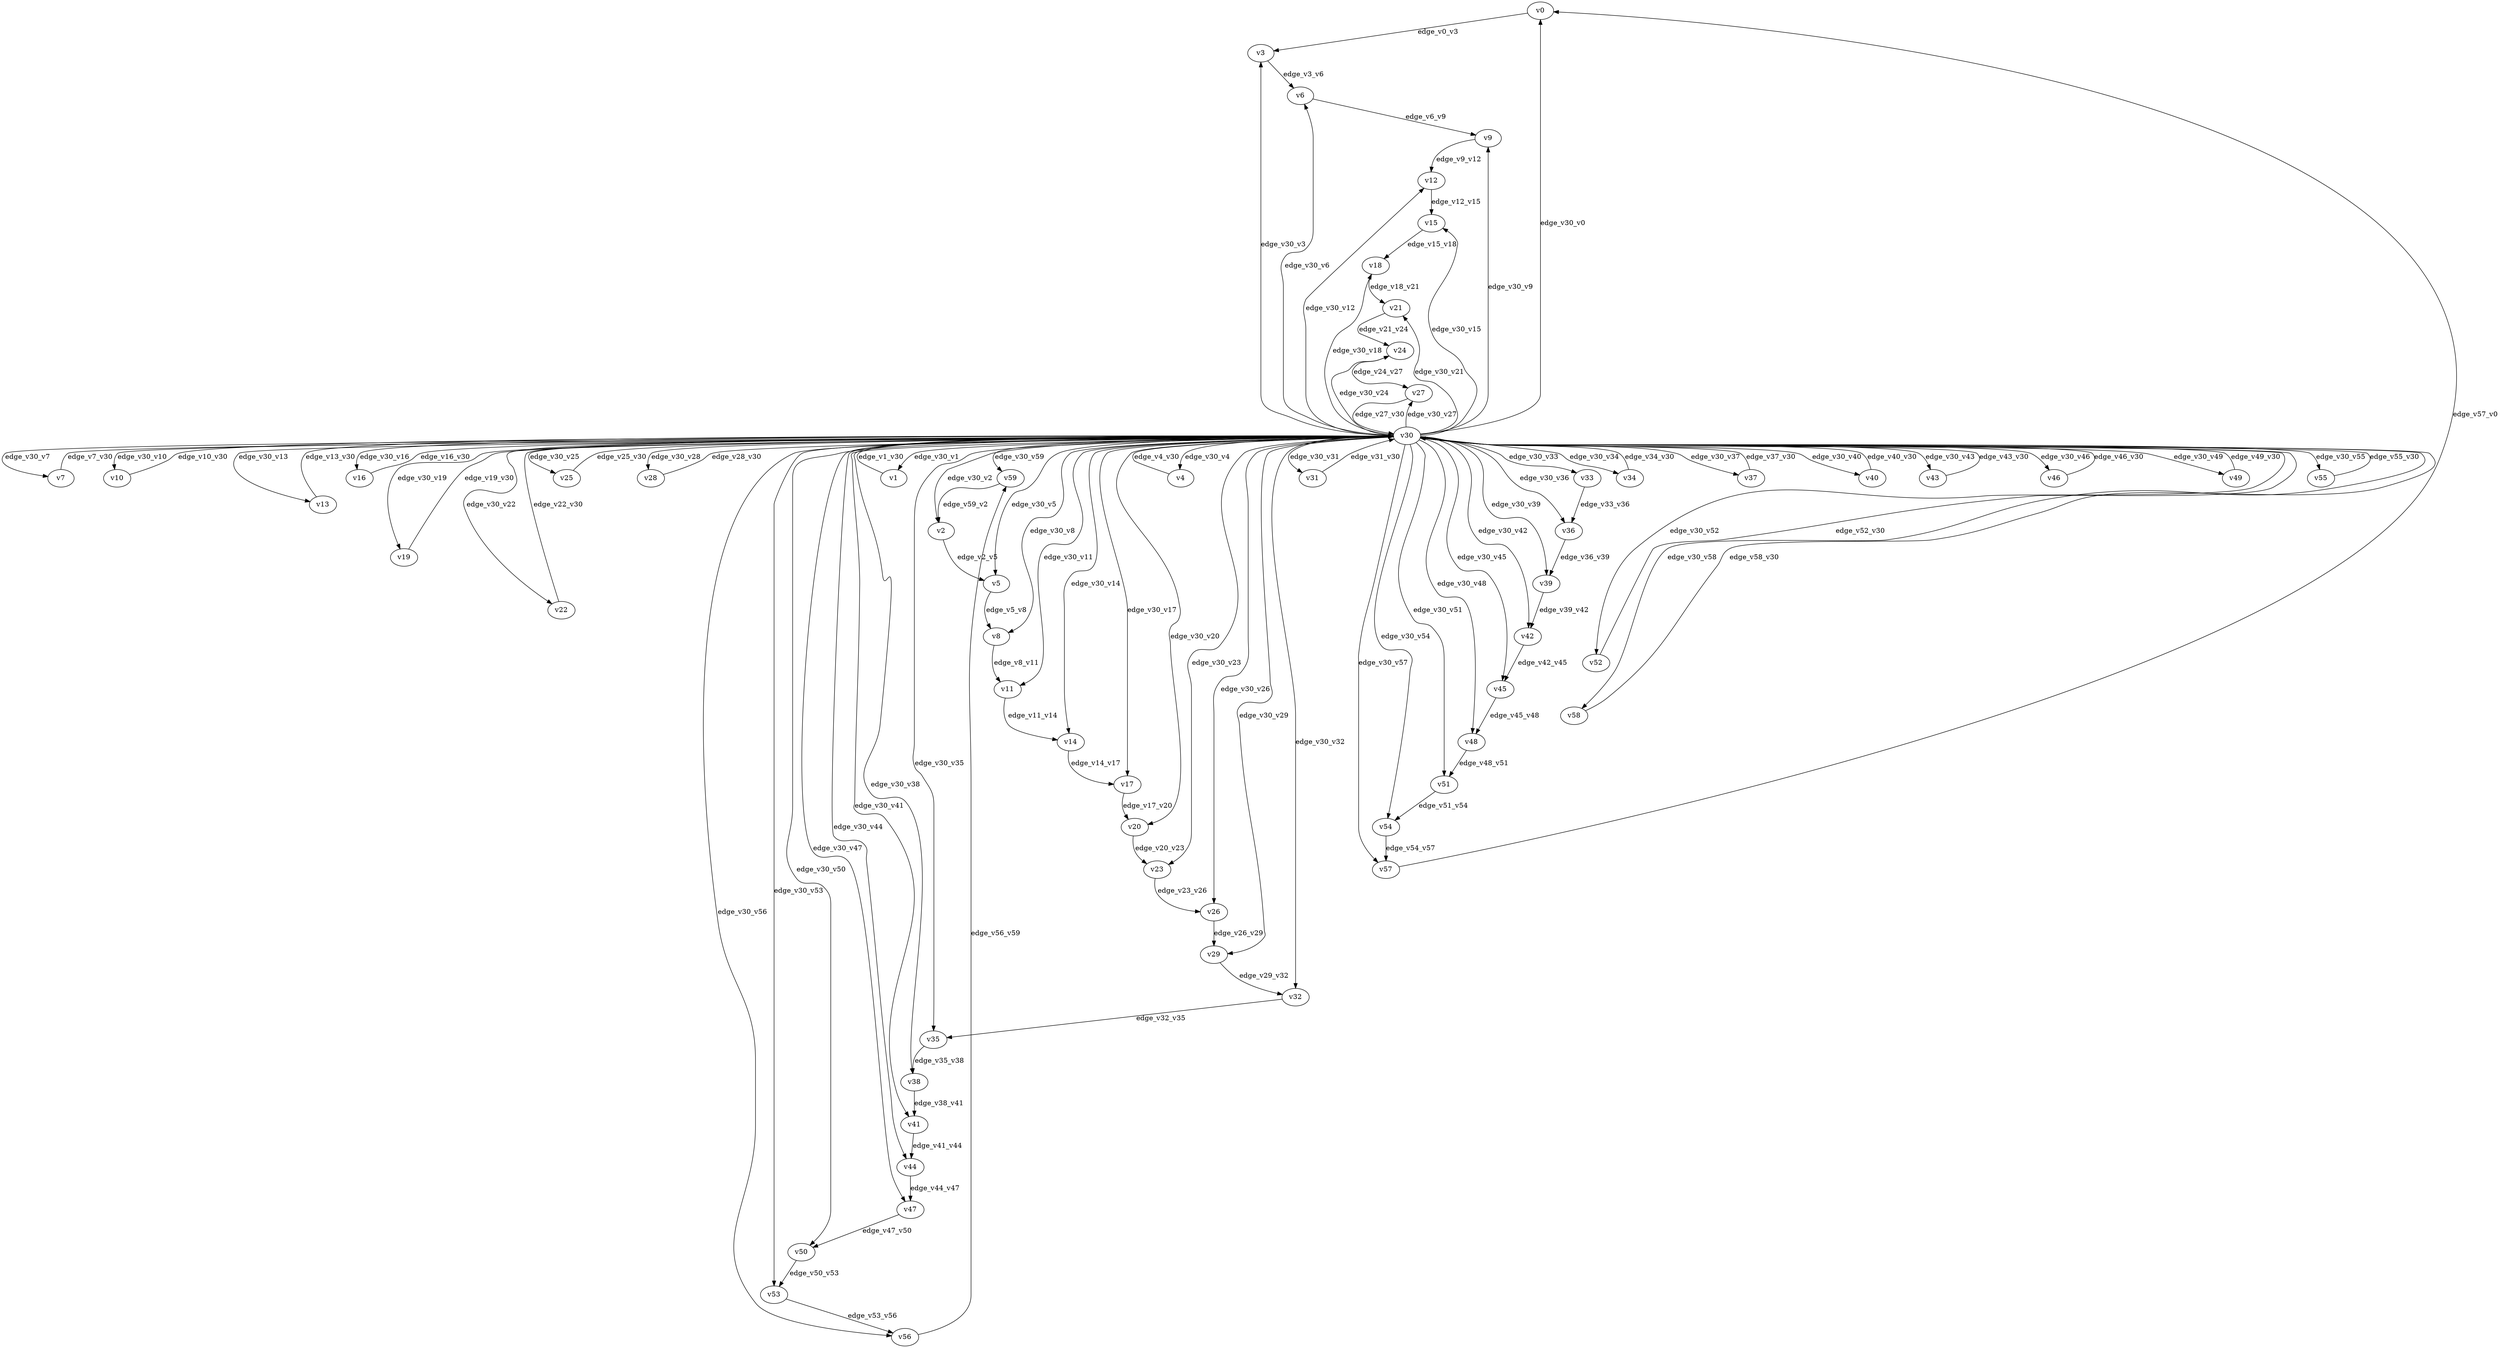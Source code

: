 digraph test076 {
    // Discounted game test case
    // Vertex properties: name [player=X]
    // Edge properties: [weight=Y, discount=Z]

    v0 [name="v0", player=0];
    v1 [name="v1", player=1];
    v2 [name="v2", player=0];
    v3 [name="v3", player=1];
    v4 [name="v4", player=0];
    v5 [name="v5", player=1];
    v6 [name="v6", player=0];
    v7 [name="v7", player=1];
    v8 [name="v8", player=0];
    v9 [name="v9", player=1];
    v10 [name="v10", player=0];
    v11 [name="v11", player=1];
    v12 [name="v12", player=0];
    v13 [name="v13", player=1];
    v14 [name="v14", player=0];
    v15 [name="v15", player=1];
    v16 [name="v16", player=0];
    v17 [name="v17", player=1];
    v18 [name="v18", player=0];
    v19 [name="v19", player=1];
    v20 [name="v20", player=0];
    v21 [name="v21", player=1];
    v22 [name="v22", player=0];
    v23 [name="v23", player=1];
    v24 [name="v24", player=0];
    v25 [name="v25", player=1];
    v26 [name="v26", player=0];
    v27 [name="v27", player=1];
    v28 [name="v28", player=0];
    v29 [name="v29", player=1];
    v30 [name="v30", player=0];
    v31 [name="v31", player=1];
    v32 [name="v32", player=0];
    v33 [name="v33", player=1];
    v34 [name="v34", player=0];
    v35 [name="v35", player=1];
    v36 [name="v36", player=0];
    v37 [name="v37", player=1];
    v38 [name="v38", player=0];
    v39 [name="v39", player=1];
    v40 [name="v40", player=0];
    v41 [name="v41", player=1];
    v42 [name="v42", player=0];
    v43 [name="v43", player=1];
    v44 [name="v44", player=0];
    v45 [name="v45", player=1];
    v46 [name="v46", player=0];
    v47 [name="v47", player=1];
    v48 [name="v48", player=0];
    v49 [name="v49", player=1];
    v50 [name="v50", player=0];
    v51 [name="v51", player=1];
    v52 [name="v52", player=0];
    v53 [name="v53", player=1];
    v54 [name="v54", player=0];
    v55 [name="v55", player=1];
    v56 [name="v56", player=0];
    v57 [name="v57", player=1];
    v58 [name="v58", player=0];
    v59 [name="v59", player=1];

    v30 -> v0 [label="edge_v30_v0", weight=8.08, discount=0.816];
    v30 -> v1 [label="edge_v30_v1", weight=5.34, discount=0.816];
    v1 -> v30 [label="edge_v1_v30", weight=6.13, discount=0.816];
    v30 -> v2 [label="edge_v30_v2", weight=-4.56, discount=0.816];
    v30 -> v3 [label="edge_v30_v3", weight=9.17, discount=0.816];
    v30 -> v4 [label="edge_v30_v4", weight=5.12, discount=0.816];
    v4 -> v30 [label="edge_v4_v30", weight=5.79, discount=0.816];
    v30 -> v5 [label="edge_v30_v5", weight=-4.00, discount=0.816];
    v30 -> v6 [label="edge_v30_v6", weight=1.24, discount=0.816];
    v30 -> v7 [label="edge_v30_v7", weight=5.26, discount=0.816];
    v7 -> v30 [label="edge_v7_v30", weight=6.99, discount=0.816];
    v30 -> v8 [label="edge_v30_v8", weight=3.12, discount=0.816];
    v30 -> v9 [label="edge_v30_v9", weight=8.09, discount=0.816];
    v30 -> v10 [label="edge_v30_v10", weight=9.78, discount=0.816];
    v10 -> v30 [label="edge_v10_v30", weight=7.51, discount=0.816];
    v30 -> v11 [label="edge_v30_v11", weight=1.88, discount=0.816];
    v30 -> v12 [label="edge_v30_v12", weight=4.78, discount=0.816];
    v30 -> v13 [label="edge_v30_v13", weight=-4.36, discount=0.816];
    v13 -> v30 [label="edge_v13_v30", weight=-1.58, discount=0.816];
    v30 -> v14 [label="edge_v30_v14", weight=1.30, discount=0.816];
    v30 -> v15 [label="edge_v30_v15", weight=-5.59, discount=0.816];
    v30 -> v16 [label="edge_v30_v16", weight=9.35, discount=0.816];
    v16 -> v30 [label="edge_v16_v30", weight=8.19, discount=0.816];
    v30 -> v17 [label="edge_v30_v17", weight=9.88, discount=0.816];
    v30 -> v18 [label="edge_v30_v18", weight=-3.98, discount=0.816];
    v30 -> v19 [label="edge_v30_v19", weight=-4.96, discount=0.816];
    v19 -> v30 [label="edge_v19_v30", weight=-4.35, discount=0.816];
    v30 -> v20 [label="edge_v30_v20", weight=-0.64, discount=0.816];
    v30 -> v21 [label="edge_v30_v21", weight=-0.83, discount=0.816];
    v30 -> v22 [label="edge_v30_v22", weight=-5.60, discount=0.816];
    v22 -> v30 [label="edge_v22_v30", weight=-8.22, discount=0.816];
    v30 -> v23 [label="edge_v30_v23", weight=2.39, discount=0.816];
    v30 -> v24 [label="edge_v30_v24", weight=-5.53, discount=0.816];
    v30 -> v25 [label="edge_v30_v25", weight=2.83, discount=0.816];
    v25 -> v30 [label="edge_v25_v30", weight=0.70, discount=0.816];
    v30 -> v26 [label="edge_v30_v26", weight=8.63, discount=0.816];
    v30 -> v27 [label="edge_v30_v27", weight=4.95, discount=0.816];
    v30 -> v28 [label="edge_v30_v28", weight=2.04, discount=0.816];
    v28 -> v30 [label="edge_v28_v30", weight=-0.02, discount=0.816];
    v30 -> v29 [label="edge_v30_v29", weight=-4.05, discount=0.816];
    v30 -> v31 [label="edge_v30_v31", weight=7.86, discount=0.816];
    v31 -> v30 [label="edge_v31_v30", weight=6.23, discount=0.816];
    v30 -> v32 [label="edge_v30_v32", weight=7.22, discount=0.816];
    v30 -> v33 [label="edge_v30_v33", weight=-3.17, discount=0.816];
    v30 -> v34 [label="edge_v30_v34", weight=8.81, discount=0.816];
    v34 -> v30 [label="edge_v34_v30", weight=11.60, discount=0.816];
    v30 -> v35 [label="edge_v30_v35", weight=4.24, discount=0.816];
    v30 -> v36 [label="edge_v30_v36", weight=9.94, discount=0.816];
    v30 -> v37 [label="edge_v30_v37", weight=8.66, discount=0.816];
    v37 -> v30 [label="edge_v37_v30", weight=10.80, discount=0.816];
    v30 -> v38 [label="edge_v30_v38", weight=-1.43, discount=0.816];
    v30 -> v39 [label="edge_v30_v39", weight=4.07, discount=0.816];
    v30 -> v40 [label="edge_v30_v40", weight=0.39, discount=0.816];
    v40 -> v30 [label="edge_v40_v30", weight=1.17, discount=0.816];
    v30 -> v41 [label="edge_v30_v41", weight=-4.62, discount=0.816];
    v30 -> v42 [label="edge_v30_v42", weight=5.08, discount=0.816];
    v30 -> v43 [label="edge_v30_v43", weight=9.05, discount=0.816];
    v43 -> v30 [label="edge_v43_v30", weight=6.16, discount=0.816];
    v30 -> v44 [label="edge_v30_v44", weight=-4.00, discount=0.816];
    v30 -> v45 [label="edge_v30_v45", weight=5.87, discount=0.816];
    v30 -> v46 [label="edge_v30_v46", weight=5.48, discount=0.816];
    v46 -> v30 [label="edge_v46_v30", weight=3.23, discount=0.816];
    v30 -> v47 [label="edge_v30_v47", weight=-1.48, discount=0.816];
    v30 -> v48 [label="edge_v30_v48", weight=9.12, discount=0.816];
    v30 -> v49 [label="edge_v30_v49", weight=6.10, discount=0.816];
    v49 -> v30 [label="edge_v49_v30", weight=8.44, discount=0.816];
    v30 -> v50 [label="edge_v30_v50", weight=3.41, discount=0.816];
    v30 -> v51 [label="edge_v30_v51", weight=5.07, discount=0.816];
    v30 -> v52 [label="edge_v30_v52", weight=-0.27, discount=0.816];
    v52 -> v30 [label="edge_v52_v30", weight=0.43, discount=0.816];
    v30 -> v53 [label="edge_v30_v53", weight=8.92, discount=0.816];
    v30 -> v54 [label="edge_v30_v54", weight=-1.38, discount=0.816];
    v30 -> v55 [label="edge_v30_v55", weight=7.68, discount=0.816];
    v55 -> v30 [label="edge_v55_v30", weight=6.63, discount=0.816];
    v30 -> v56 [label="edge_v30_v56", weight=-0.18, discount=0.816];
    v30 -> v57 [label="edge_v30_v57", weight=4.69, discount=0.816];
    v30 -> v58 [label="edge_v30_v58", weight=-3.13, discount=0.816];
    v58 -> v30 [label="edge_v58_v30", weight=-0.24, discount=0.816];
    v30 -> v59 [label="edge_v30_v59", weight=-4.59, discount=0.816];
    v0 -> v3 [label="edge_v0_v3", weight=2.04, discount=0.816];
    v2 -> v5 [label="edge_v2_v5", weight=4.90, discount=0.816];
    v3 -> v6 [label="edge_v3_v6", weight=2.22, discount=0.816];
    v5 -> v8 [label="edge_v5_v8", weight=5.38, discount=0.816];
    v6 -> v9 [label="edge_v6_v9", weight=1.05, discount=0.816];
    v8 -> v11 [label="edge_v8_v11", weight=2.49, discount=0.816];
    v9 -> v12 [label="edge_v9_v12", weight=5.48, discount=0.816];
    v11 -> v14 [label="edge_v11_v14", weight=2.25, discount=0.816];
    v12 -> v15 [label="edge_v12_v15", weight=5.58, discount=0.816];
    v14 -> v17 [label="edge_v14_v17", weight=6.28, discount=0.816];
    v15 -> v18 [label="edge_v15_v18", weight=0.82, discount=0.816];
    v17 -> v20 [label="edge_v17_v20", weight=2.29, discount=0.816];
    v18 -> v21 [label="edge_v18_v21", weight=-1.71, discount=0.816];
    v20 -> v23 [label="edge_v20_v23", weight=4.13, discount=0.816];
    v21 -> v24 [label="edge_v21_v24", weight=5.13, discount=0.816];
    v23 -> v26 [label="edge_v23_v26", weight=6.69, discount=0.816];
    v24 -> v27 [label="edge_v24_v27", weight=-1.33, discount=0.816];
    v26 -> v29 [label="edge_v26_v29", weight=3.49, discount=0.816];
    v27 -> v30 [label="edge_v27_v30", weight=3.29, discount=0.816];
    v29 -> v32 [label="edge_v29_v32", weight=2.77, discount=0.816];
    v32 -> v35 [label="edge_v32_v35", weight=2.72, discount=0.816];
    v33 -> v36 [label="edge_v33_v36", weight=3.98, discount=0.816];
    v35 -> v38 [label="edge_v35_v38", weight=6.80, discount=0.816];
    v36 -> v39 [label="edge_v36_v39", weight=-1.97, discount=0.816];
    v38 -> v41 [label="edge_v38_v41", weight=1.01, discount=0.816];
    v39 -> v42 [label="edge_v39_v42", weight=0.69, discount=0.816];
    v41 -> v44 [label="edge_v41_v44", weight=-2.29, discount=0.816];
    v42 -> v45 [label="edge_v42_v45", weight=-2.84, discount=0.816];
    v44 -> v47 [label="edge_v44_v47", weight=2.69, discount=0.816];
    v45 -> v48 [label="edge_v45_v48", weight=-2.24, discount=0.816];
    v47 -> v50 [label="edge_v47_v50", weight=0.46, discount=0.816];
    v48 -> v51 [label="edge_v48_v51", weight=2.87, discount=0.816];
    v50 -> v53 [label="edge_v50_v53", weight=4.38, discount=0.816];
    v51 -> v54 [label="edge_v51_v54", weight=-2.04, discount=0.816];
    v53 -> v56 [label="edge_v53_v56", weight=3.48, discount=0.816];
    v54 -> v57 [label="edge_v54_v57", weight=5.44, discount=0.816];
    v56 -> v59 [label="edge_v56_v59", weight=3.50, discount=0.816];
    v57 -> v0 [label="edge_v57_v0", weight=-0.41, discount=0.816];
    v59 -> v2 [label="edge_v59_v2", weight=-0.17, discount=0.816];
}
